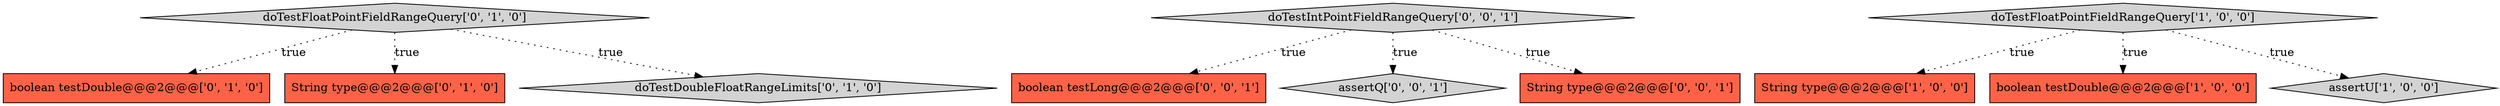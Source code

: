digraph {
7 [style = filled, label = "boolean testDouble@@@2@@@['0', '1', '0']", fillcolor = tomato, shape = box image = "AAA0AAABBB2BBB"];
11 [style = filled, label = "boolean testLong@@@2@@@['0', '0', '1']", fillcolor = tomato, shape = box image = "AAA0AAABBB3BBB"];
10 [style = filled, label = "assertQ['0', '0', '1']", fillcolor = lightgray, shape = diamond image = "AAA0AAABBB3BBB"];
0 [style = filled, label = "String type@@@2@@@['1', '0', '0']", fillcolor = tomato, shape = box image = "AAA0AAABBB1BBB"];
9 [style = filled, label = "doTestIntPointFieldRangeQuery['0', '0', '1']", fillcolor = lightgray, shape = diamond image = "AAA0AAABBB3BBB"];
2 [style = filled, label = "boolean testDouble@@@2@@@['1', '0', '0']", fillcolor = tomato, shape = box image = "AAA0AAABBB1BBB"];
1 [style = filled, label = "assertU['1', '0', '0']", fillcolor = lightgray, shape = diamond image = "AAA0AAABBB1BBB"];
3 [style = filled, label = "doTestFloatPointFieldRangeQuery['1', '0', '0']", fillcolor = lightgray, shape = diamond image = "AAA0AAABBB1BBB"];
5 [style = filled, label = "String type@@@2@@@['0', '1', '0']", fillcolor = tomato, shape = box image = "AAA0AAABBB2BBB"];
6 [style = filled, label = "doTestDoubleFloatRangeLimits['0', '1', '0']", fillcolor = lightgray, shape = diamond image = "AAA0AAABBB2BBB"];
8 [style = filled, label = "String type@@@2@@@['0', '0', '1']", fillcolor = tomato, shape = box image = "AAA0AAABBB3BBB"];
4 [style = filled, label = "doTestFloatPointFieldRangeQuery['0', '1', '0']", fillcolor = lightgray, shape = diamond image = "AAA0AAABBB2BBB"];
4->5 [style = dotted, label="true"];
9->11 [style = dotted, label="true"];
9->8 [style = dotted, label="true"];
4->7 [style = dotted, label="true"];
4->6 [style = dotted, label="true"];
3->2 [style = dotted, label="true"];
3->1 [style = dotted, label="true"];
9->10 [style = dotted, label="true"];
3->0 [style = dotted, label="true"];
}
